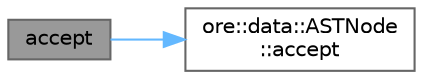 digraph "accept"
{
 // INTERACTIVE_SVG=YES
 // LATEX_PDF_SIZE
  bgcolor="transparent";
  edge [fontname=Helvetica,fontsize=10,labelfontname=Helvetica,labelfontsize=10];
  node [fontname=Helvetica,fontsize=10,shape=box,height=0.2,width=0.4];
  rankdir="LR";
  Node1 [label="accept",height=0.2,width=0.4,color="gray40", fillcolor="grey60", style="filled", fontcolor="black",tooltip=" "];
  Node1 -> Node2 [color="steelblue1",style="solid"];
  Node2 [label="ore::data::ASTNode\l::accept",height=0.2,width=0.4,color="grey40", fillcolor="white", style="filled",URL="$structore_1_1data_1_1_a_s_t_node.html#a1d7eaf2f5dccce1c7781b54d64ba4a07",tooltip=" "];
}
